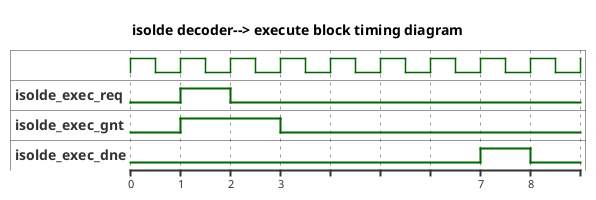 @startuml
' see https://plantuml.com/guide
'VSCODE extension: https://marketplace.visualstudio.com/items?itemName=jebbs.plantuml
/'  logic isolde_exec_req;  // The isolde decoder sets this high
    logic isolde_exec_gnt;  // The exec_block then answers with isolde_exec_qnt set high as soon as it is ready to serve the request. 
                          // This may happen in the same cycle as the request was sent or any number of cycles later.
    logic isolde_exec_dne;  // The exec_bloc answers with isolde_exec_dne set high for exactly one cycle to signal the completion.
                          // This may happen one or more cycles after the grant has been asserted. I
'/
title isolde decoder--> execute block timing diagram
clock clk with period 1
binary  "isolde_exec_req" as req
binary  "isolde_exec_gnt" as gnt
binary   "isolde_exec_dne" as dne

@0
req is low
@1
req is high
gnt is high
@2
req is low
@3
gnt is low
@7
dne is high
@8
dne is low


@enduml